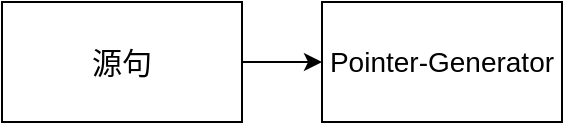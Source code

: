 <mxfile version="13.8.1" type="github">
  <diagram id="JLV33hpUf8fsl6XN7Qbe" name="Page-1">
    <mxGraphModel dx="1298" dy="690" grid="1" gridSize="10" guides="1" tooltips="1" connect="1" arrows="1" fold="1" page="1" pageScale="1" pageWidth="827" pageHeight="1169" math="0" shadow="0">
      <root>
        <mxCell id="0" />
        <mxCell id="1" parent="0" />
        <mxCell id="a_Vj5TsUM9YrMgkX1L0C-3" value="" style="edgeStyle=orthogonalEdgeStyle;rounded=0;orthogonalLoop=1;jettySize=auto;html=1;" edge="1" parent="1" source="a_Vj5TsUM9YrMgkX1L0C-1">
          <mxGeometry relative="1" as="geometry">
            <mxPoint x="230" y="250" as="targetPoint" />
          </mxGeometry>
        </mxCell>
        <mxCell id="a_Vj5TsUM9YrMgkX1L0C-1" value="&lt;font style=&quot;font-size: 15px&quot;&gt;源句&lt;/font&gt;" style="rounded=0;whiteSpace=wrap;html=1;" vertex="1" parent="1">
          <mxGeometry x="70" y="220" width="120" height="60" as="geometry" />
        </mxCell>
        <mxCell id="a_Vj5TsUM9YrMgkX1L0C-4" value="&lt;font style=&quot;font-size: 14px&quot;&gt;Pointer-Generator&lt;/font&gt;" style="rounded=0;whiteSpace=wrap;html=1;" vertex="1" parent="1">
          <mxGeometry x="230" y="220" width="120" height="60" as="geometry" />
        </mxCell>
      </root>
    </mxGraphModel>
  </diagram>
</mxfile>
